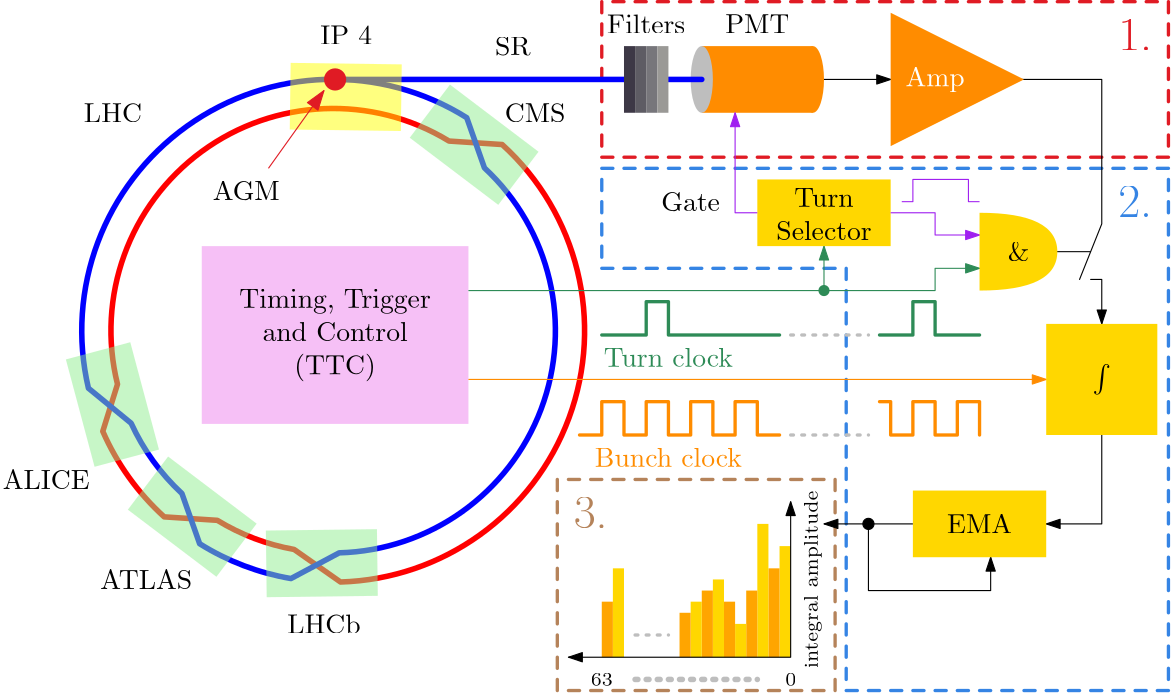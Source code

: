 <?xml version="1.0"?>
<!DOCTYPE ipe SYSTEM "ipe.dtd">
<ipe version="70218" creator="Ipe 7.2.28">
<info created="D:20240316174439" modified="D:20240508163853"/>
<ipestyle name="basic">
<symbol name="arrow/arc(spx)">
<path stroke="sym-stroke" fill="sym-stroke" pen="sym-pen">
0 0 m
-1 0.333 l
-1 -0.333 l
h
</path>
</symbol>
<symbol name="arrow/farc(spx)">
<path stroke="sym-stroke" fill="white" pen="sym-pen">
0 0 m
-1 0.333 l
-1 -0.333 l
h
</path>
</symbol>
<symbol name="arrow/ptarc(spx)">
<path stroke="sym-stroke" fill="sym-stroke" pen="sym-pen">
0 0 m
-1 0.333 l
-0.8 0 l
-1 -0.333 l
h
</path>
</symbol>
<symbol name="arrow/fptarc(spx)">
<path stroke="sym-stroke" fill="white" pen="sym-pen">
0 0 m
-1 0.333 l
-0.8 0 l
-1 -0.333 l
h
</path>
</symbol>
<symbol name="mark/circle(sx)" transformations="translations">
<path fill="sym-stroke">
0.6 0 0 0.6 0 0 e
0.4 0 0 0.4 0 0 e
</path>
</symbol>
<symbol name="mark/disk(sx)" transformations="translations">
<path fill="sym-stroke">
0.6 0 0 0.6 0 0 e
</path>
</symbol>
<symbol name="mark/fdisk(sfx)" transformations="translations">
<group>
<path fill="sym-fill">
0.5 0 0 0.5 0 0 e
</path>
<path fill="sym-stroke" fillrule="eofill">
0.6 0 0 0.6 0 0 e
0.4 0 0 0.4 0 0 e
</path>
</group>
</symbol>
<symbol name="mark/box(sx)" transformations="translations">
<path fill="sym-stroke" fillrule="eofill">
-0.6 -0.6 m
0.6 -0.6 l
0.6 0.6 l
-0.6 0.6 l
h
-0.4 -0.4 m
0.4 -0.4 l
0.4 0.4 l
-0.4 0.4 l
h
</path>
</symbol>
<symbol name="mark/square(sx)" transformations="translations">
<path fill="sym-stroke">
-0.6 -0.6 m
0.6 -0.6 l
0.6 0.6 l
-0.6 0.6 l
h
</path>
</symbol>
<symbol name="mark/fsquare(sfx)" transformations="translations">
<group>
<path fill="sym-fill">
-0.5 -0.5 m
0.5 -0.5 l
0.5 0.5 l
-0.5 0.5 l
h
</path>
<path fill="sym-stroke" fillrule="eofill">
-0.6 -0.6 m
0.6 -0.6 l
0.6 0.6 l
-0.6 0.6 l
h
-0.4 -0.4 m
0.4 -0.4 l
0.4 0.4 l
-0.4 0.4 l
h
</path>
</group>
</symbol>
<symbol name="mark/cross(sx)" transformations="translations">
<group>
<path fill="sym-stroke">
-0.43 -0.57 m
0.57 0.43 l
0.43 0.57 l
-0.57 -0.43 l
h
</path>
<path fill="sym-stroke">
-0.43 0.57 m
0.57 -0.43 l
0.43 -0.57 l
-0.57 0.43 l
h
</path>
</group>
</symbol>
<symbol name="arrow/fnormal(spx)">
<path stroke="sym-stroke" fill="white" pen="sym-pen">
0 0 m
-1 0.333 l
-1 -0.333 l
h
</path>
</symbol>
<symbol name="arrow/pointed(spx)">
<path stroke="sym-stroke" fill="sym-stroke" pen="sym-pen">
0 0 m
-1 0.333 l
-0.8 0 l
-1 -0.333 l
h
</path>
</symbol>
<symbol name="arrow/fpointed(spx)">
<path stroke="sym-stroke" fill="white" pen="sym-pen">
0 0 m
-1 0.333 l
-0.8 0 l
-1 -0.333 l
h
</path>
</symbol>
<symbol name="arrow/linear(spx)">
<path stroke="sym-stroke" pen="sym-pen">
-1 0.333 m
0 0 l
-1 -0.333 l
</path>
</symbol>
<symbol name="arrow/fdouble(spx)">
<path stroke="sym-stroke" fill="white" pen="sym-pen">
0 0 m
-1 0.333 l
-1 -0.333 l
h
-1 0 m
-2 0.333 l
-2 -0.333 l
h
</path>
</symbol>
<symbol name="arrow/double(spx)">
<path stroke="sym-stroke" fill="sym-stroke" pen="sym-pen">
0 0 m
-1 0.333 l
-1 -0.333 l
h
-1 0 m
-2 0.333 l
-2 -0.333 l
h
</path>
</symbol>
<symbol name="arrow/mid-normal(spx)">
<path stroke="sym-stroke" fill="sym-stroke" pen="sym-pen">
0.5 0 m
-0.5 0.333 l
-0.5 -0.333 l
h
</path>
</symbol>
<symbol name="arrow/mid-fnormal(spx)">
<path stroke="sym-stroke" fill="white" pen="sym-pen">
0.5 0 m
-0.5 0.333 l
-0.5 -0.333 l
h
</path>
</symbol>
<symbol name="arrow/mid-pointed(spx)">
<path stroke="sym-stroke" fill="sym-stroke" pen="sym-pen">
0.5 0 m
-0.5 0.333 l
-0.3 0 l
-0.5 -0.333 l
h
</path>
</symbol>
<symbol name="arrow/mid-fpointed(spx)">
<path stroke="sym-stroke" fill="white" pen="sym-pen">
0.5 0 m
-0.5 0.333 l
-0.3 0 l
-0.5 -0.333 l
h
</path>
</symbol>
<symbol name="arrow/mid-double(spx)">
<path stroke="sym-stroke" fill="sym-stroke" pen="sym-pen">
1 0 m
0 0.333 l
0 -0.333 l
h
0 0 m
-1 0.333 l
-1 -0.333 l
h
</path>
</symbol>
<symbol name="arrow/mid-fdouble(spx)">
<path stroke="sym-stroke" fill="white" pen="sym-pen">
1 0 m
0 0.333 l
0 -0.333 l
h
0 0 m
-1 0.333 l
-1 -0.333 l
h
</path>
</symbol>
<anglesize name="22.5 deg" value="22.5"/>
<anglesize name="30 deg" value="30"/>
<anglesize name="45 deg" value="45"/>
<anglesize name="60 deg" value="60"/>
<anglesize name="90 deg" value="90"/>
<arrowsize name="large" value="10"/>
<arrowsize name="small" value="5"/>
<arrowsize name="tiny" value="3"/>
<color name="blue" value="0 0 1"/>
<color name="brown" value="0.647 0.165 0.165"/>
<color name="darkblue" value="0 0 0.545"/>
<color name="darkcyan" value="0 0.545 0.545"/>
<color name="darkgray" value="0.663"/>
<color name="darkgreen" value="0 0.392 0"/>
<color name="darkmagenta" value="0.545 0 0.545"/>
<color name="darkorange" value="1 0.549 0"/>
<color name="darkred" value="0.545 0 0"/>
<color name="gold" value="1 0.843 0"/>
<color name="gray" value="0.745"/>
<color name="green" value="0 1 0"/>
<color name="lightblue" value="0.678 0.847 0.902"/>
<color name="lightcyan" value="0.878 1 1"/>
<color name="lightgray" value="0.827"/>
<color name="lightgreen" value="0.565 0.933 0.565"/>
<color name="lightyellow" value="1 1 0.878"/>
<color name="navy" value="0 0 0.502"/>
<color name="orange" value="1 0.647 0"/>
<color name="pink" value="1 0.753 0.796"/>
<color name="purple" value="0.627 0.125 0.941"/>
<color name="red" value="1 0 0"/>
<color name="seagreen" value="0.18 0.545 0.341"/>
<color name="turquoise" value="0.251 0.878 0.816"/>
<color name="violet" value="0.933 0.51 0.933"/>
<color name="yellow" value="1 1 0"/>
<dashstyle name="dash dot dotted" value="[4 2 1 2 1 2] 0"/>
<dashstyle name="dash dotted" value="[4 2 1 2] 0"/>
<dashstyle name="dashed" value="[4] 0"/>
<dashstyle name="dotted" value="[1 3] 0"/>
<gridsize name="10 pts (~3.5 mm)" value="10"/>
<gridsize name="14 pts (~5 mm)" value="14"/>
<gridsize name="16 pts (~6 mm)" value="16"/>
<gridsize name="20 pts (~7 mm)" value="20"/>
<gridsize name="28 pts (~10 mm)" value="28"/>
<gridsize name="32 pts (~12 mm)" value="32"/>
<gridsize name="4 pts" value="4"/>
<gridsize name="56 pts (~20 mm)" value="56"/>
<gridsize name="8 pts (~3 mm)" value="8"/>
<opacity name="10%" value="0.1"/>
<opacity name="30%" value="0.3"/>
<opacity name="50%" value="0.5"/>
<opacity name="75%" value="0.75"/>
<pen name="fat" value="1.2"/>
<pen name="heavier" value="0.8"/>
<pen name="ultrafat" value="2"/>
<symbolsize name="large" value="5"/>
<symbolsize name="small" value="2"/>
<symbolsize name="tiny" value="1.1"/>
<textsize name="Huge" value="\Huge"/>
<textsize name="LARGE" value="\LARGE"/>
<textsize name="Large" value="\Large"/>
<textsize name="footnote" value="\footnotesize"/>
<textsize name="huge" value="\huge"/>
<textsize name="large" value="\large"/>
<textsize name="script" value="\scriptsize"/>
<textsize name="small" value="\small"/>
<textsize name="tiny" value="\tiny"/>
<textstyle name="center" begin="\begin{center}" end="\end{center}"/>
<textstyle name="item" begin="\begin{itemize}\item{}" end="\end{itemize}"/>
<textstyle name="itemize" begin="\begin{itemize}" end="\end{itemize}"/>
<tiling name="falling" angle="-60" step="4" width="1"/>
<tiling name="rising" angle="30" step="4" width="1"/>
</ipestyle>
<page>
<layer name="alpha"/>
<view layers="alpha" active="alpha"/>
<path layer="alpha" stroke="0.878 0.106 0.141" dash="dashed" pen="fat" cap="1" join="1">
224 824 m
224 768 l
428 768 l
428 824 l
h
</path>
<path stroke="0.208 0.518 0.894" dash="dashed" pen="fat" cap="1" join="1">
224 764 m
428 764 l
428 576 l
312 576 l
312 728 l
224 728 l
224 764 l
</path>
<path stroke="0.71 0.514 0.353" dash="dashed" pen="fat" cap="1" join="1">
208 652 m
208 576 l
308 576 l
308 652 l
h
</path>
<path matrix="1 0 0 1 8 0" stroke="seagreen" arrow="normal/small">
296 720 m
296 736 l
</path>
<path stroke="black" cap="1" join="1" rarrow="normal/small">
404 708 m
404 724 l
400 724 l
</path>
<path stroke="black" cap="1" join="1">
396 724 m
404 744 l
404 796 l
368 796 l
400 734 m
388 734 l
</path>
<path matrix="1 0 0 1 0 16" stroke="black" arrow="normal/small">
320 620 m
320 596 l
364 596 l
364 608 l
</path>
<path stroke="black" rarrow="normal/small">
384 636 m
404 636 l
404 668 l
</path>
<path matrix="1 0 0 1 24 0" stroke="black" arrow="normal/small">
276 796 m
304 796 l
</path>
<path matrix="1 0 0 1 28 0" fill="darkorange">
4 0 0 12 272 796 e
</path>
<path matrix="1 0 0 1 28 0" fill="darkorange">
272 808 m
232 808 l
232 784 l
272 784 l
</path>
<path matrix="0.333333 0 0 1 169.333 12" fill="gray">
12 0 0 12 272 784 e
</path>
<path stroke="blue" pen="ultrafat" cap="1" join="1">
128 796 m
232 796 l
</path>
<path matrix="0.796981 -0.604004 0.604004 0.796981 -399.923 221.786" stroke="red" pen="ultrafat">
136 624.401 m
120 613.845 l
90.5097 0 0 -90.5097 128 704 83.7736 625.031 a
77.7506 641.751 l
80 0 0 -80 128 704 120 783.599 a
136 794.155 l
90.5097 0 0 -90.5097 128 704 184.754 633.495 a
164.357 632.739 l
80 0 0 -80 128 704 136 624.401 a
h
</path>
<path matrix="0.796981 -0.604004 0.604004 0.796981 -399.923 221.786" stroke="blue" pen="ultrafat">
120 624.401 m
136 613.845 l
90.5097 0 0 90.5097 128 704 169.775 623.708 a
178.025 641.57 l
80 0 0 80 128 704 136 783.599 a
120 794.155 l
90.5097 0 0 90.5097 128 704 70.2819 634.282 a
90.1431 633.524 l
80 0 0 80 128 704 120 624.401 a
h
</path>
<path matrix="0.999908 -0.013539 0.013539 0.999908 6.04311 67.3337" fill="yellow" opacity="50%" stroke-opacity="opaque">
96 736 m
96 712 l
136 712 l
136 736 l
h
</path>
<path matrix="1 0 0 1 24 4" fill="darkorange">
304 816 m
304 768 l
352 792 l
304 816 l
</path>
<path matrix="1.5 0 0 1.33333 -64 -245.333" fill="violet" opacity="50%" stroke-opacity="opaque">
96 736 m
96 688 l
160 688 l
160 736 l
h
</path>
<text matrix="1 0 0 1 16 -12" transformations="translations" pos="112 716" stroke="black" type="minipage" width="87.028" height="19.079" depth="14.13" halign="center" valign="center">\center
Timing, Trigger \\
and Control\\
(TTC)</text>
<path matrix="0.825397 0 0 1 43.9365 -24" stroke="darkorange" arrow="normal/small">
160 712 m
412 712 l
</path>
<text matrix="1 0 0 1 -16 -44" transformations="translations" pos="264 740" stroke="seagreen" type="label" width="46.52" height="6.918" depth="0" halign="center" valign="center">Turn clock</text>
<text matrix="1 0 0 1 -20 -44" transformations="translations" pos="268 704" stroke="darkorange" type="label" width="52.996" height="6.918" depth="0" halign="center" valign="center">Bunch clock</text>
<text matrix="1 0 0 1 32 0" transformations="translations" pos="312 796" stroke="white" type="label" width="21.309" height="6.815" depth="1.93" halign="center" valign="center">Amp</text>
<text matrix="1 0 0 1 40 -8" transformations="translations" pos="240 824" stroke="black" type="label" width="23.108" height="6.808" depth="0" halign="center" valign="center">PMT</text>
<text matrix="1 0 0 1 4 -8" transformations="translations" pos="44 792" stroke="black" type="label" width="20.894" height="6.808" depth="0" halign="center" valign="center">LHC</text>
<text matrix="1 0 0 1 12 0" transformations="translations" pos="120 812" stroke="black" type="label" width="18.68" height="6.808" depth="0" halign="center" valign="center">IP 4</text>
<text matrix="1 0 0 1 -4 8" transformations="translations" pos="204 776" stroke="black" type="label" width="21.863" height="6.808" depth="0" halign="center" valign="center">CMS</text>
<path matrix="1 0 0 1 0 -20" stroke="seagreen" pen="fat" cap="1" join="1">
224 724 m
240 724 l
240 736 l
248 736 l
248 724 l
288 724 l
</path>
<text matrix="1 0 0 1 12 -28" transformations="translations" pos="12 680" stroke="black" type="label" width="31.272" height="6.808" depth="0" halign="center" valign="center">ALICE</text>
<text matrix="1 0 0 1 20 -8" transformations="translations" pos="40 624" stroke="black" type="label" width="33.07" height="6.808" depth="0" halign="center" valign="center">ATLAS</text>
<text matrix="1 0 0 1 8 0" transformations="translations" pos="116 600" stroke="black" type="label" width="26.429" height="6.918" depth="0" halign="center" valign="center">LHCb</text>
<path matrix="1.09091 0 0 0.857143 -69.0909 101.714" fill="gold">
320 768 m
320 740 l
364 740 l
364 768 l
h
</path>
<path stroke="purple" arrow="normal/small">
280 748 m
272 748 l
272 784 l
</path>
<text matrix="1 0 0 1 304 440" transformations="translations" pos="0 307.572" stroke="black" type="minipage" width="36.213" height="11.873" depth="6.89" halign="center" valign="center">\center
Turn\\
Selector</text>
<path stroke="purple" arrow="normal/small">
328 748 m
344 748 l
344 740 l
360 740 l
</path>
<path stroke="seagreen" rarrow="normal/small">
360 728 m
344 728 l
344 720 l
176 720 l
</path>
<path stroke="gray" dash="dotted" pen="fat" cap="1" join="1">
292 704 m
320 704 l
</path>
<path matrix="1 0 0 1 -8 0" stroke="seagreen" pen="fat" cap="1" join="1">
332 704 m
344 704 l
344 716 l
352 716 l
352 704 l
368 704 l
</path>
<path stroke="purple">
332 752 m
336 752 l
336 760 l
356 760 l
356 752 l
360 752 l
</path>
<path matrix="1 0 0 1 -4 0" stroke="darkorange" pen="fat" cap="1" join="1">
328 680 m
332 680 l
332 668 l
340 668 l
340 680 l
348 680 l
348 668 l
356 668 l
356 680 l
364 680 l
364 668 l
</path>
<path stroke="gray" dash="dotted" pen="fat" cap="1" opacity="75%" stroke-opacity="opaque">
292 668 m
320 668 l
</path>
<text matrix="1 0 0 1 20 -16" transformations="translations" pos="236 768" stroke="black" type="label" width="21.101" height="6.808" depth="0" halign="center" valign="center">Gate</text>
<path matrix="0.923077 0 0 0.857143 22.1538 89.1429" fill="gold">
340 652 m
340 624 l
392 624 l
392 652 l
h
</path>
<text matrix="1 0 0 1 4 -4" transformations="translations" pos="356 640" stroke="black" type="label" width="23.385" height="6.808" depth="0" halign="center" valign="center">EMA</text>
<path matrix="1 0 0 1 0 16" stroke="black" arrow="normal/small">
336 620 m
304 620 l
</path>
<path matrix="1 0 0 1 -96 -96" stroke="black" fill="black">
2 0 0 2 416 732 e
</path>
<path matrix="1 0 0 1 -8 -12" fill="gold">
300 600 m
300 640 l
296 640 l
296 600 l
h
</path>
<path matrix="1 0 0 1 -8 -12" fill="orange">
292 600 m
292 632 l
296 632 l
296 600 l
h
</path>
<path matrix="1 0 0 1 -8 -12" fill="gold">
288 600 m
288 648 l
292 648 l
292 600 l
h
</path>
<path matrix="1 0 0 1 -8 -12" fill="orange">
288 600 m
288 624 l
284 624 l
284 600 l
h
</path>
<path matrix="1 0 0 1 -8 -12" fill="gold">
284 600 m
284 612 l
280 612 l
280 600 l
h
</path>
<path matrix="1 0 0 1 -8 -12" fill="orange">
280 600 m
280 620 l
276 620 l
276 600 l
h
</path>
<path matrix="1 0 0 1 -8 -12" fill="gold">
276 600 m
276 628 l
272 628 l
272 600 l
h
</path>
<path matrix="1 0 0 1 -8 -12" fill="orange">
272 600 m
272 624 l
268 624 l
268 600 l
h
</path>
<path matrix="1 0 0 1 -8 -12" fill="gold">
268 600 m
268 620 l
264 620 l
264 600 l
h
</path>
<path matrix="1 0 0 1 -8 -12" fill="orange">
264 600 m
264 616 l
260 616 l
260 600 l
h
</path>
<path matrix="1 0 0 1 -8 -12" fill="gold">
240 600 m
240 632 l
236 632 l
236 600 l
h
</path>
<path matrix="1 0 0 1 -8 -12" fill="orange">
236 600 m
236 620 l
232 620 l
232 600 l
h
</path>
<text matrix="1 0 0 1 -8 -16" transformations="translations" pos="232 596" stroke="black" type="label" width="7.942" height="4.494" depth="0" halign="center" valign="center" size="script">63</text>
<text matrix="1 0 0 1 60 -16" transformations="translations" pos="232 596" stroke="black" type="label" width="3.971" height="4.494" depth="0" halign="center" valign="center" size="script">0</text>
<path matrix="1 0 0 1 -8 -12" stroke="gray" dash="dotted" pen="ultrafat" cap="1" join="1">
244 592 m
288 592 l
</path>
<path matrix="1 0 0 1 -12 -4" stroke="black" arrow="normal/small" rarrow="normal/small">
304 648 m
304 592 l
224 592 l
</path>
<path matrix="0.796981 -0.604004 0.604004 0.796981 -351.703 265.545" fill="lightgreen" opacity="50%" stroke-opacity="opaque">
96 736 m
96 712 l
136 712 l
136 736 l
h
</path>
<path matrix="0.258269 -0.966073 0.966073 0.258269 -681.562 604.06" fill="lightgreen" opacity="50%" stroke-opacity="opaque">
96 736 m
96 712 l
136 712 l
136 736 l
h
</path>
<path matrix="0.999922 0.0125276 -0.0125276 0.999922 16.2984 -103.546" fill="lightgreen" opacity="50%" stroke-opacity="opaque">
96 736 m
96 712 l
136 712 l
136 736 l
h
</path>
<path matrix="0.796981 -0.604004 0.604004 0.796981 -453.175 131.652" fill="lightgreen" opacity="50%" stroke-opacity="opaque">
96 736 m
96 712 l
136 712 l
136 736 l
h
</path>
<path matrix="1 0 0 1 -8 0" fill="gold">
368 748 m
396 748
396 734 c
396 720
368 720 c
368 732
368 748 c
h
</path>
<path matrix="1 0 0 1 -112 -12" fill="seagreen">
2 0 0 2 416 732 e
</path>
<path stroke="darkorange" pen="fat" cap="1" join="1" opacity="75%" stroke-opacity="opaque">
216 668 m
224 668 l
224 680 l
232 680 l
232 668 l
240 668 l
240 680 l
248 680 l
248 668 l
256 668 l
256 680 l
264 680 l
264 668 l
272 668 l
272 680 l
280 680 l
280 668 l
280 668 l
288 668 l
288 668 l
</path>
<text matrix="1 0 0 1 12 0" transformations="translations" pos="180 808" stroke="black" type="label" width="12.868" height="6.808" depth="0" halign="center" valign="center">SR</text>
<text matrix="1 0 0 1 -6 -2" transformations="translations" pos="380 736" stroke="black" type="label" width="7.749" height="6.918" depth="0" halign="center" valign="center" style="math">\&amp;</text>
<path matrix="1 0 0 1 16 -108" fill="gold">
368 816 m
368 776 l
408 776 l
408 816 l
h
</path>
<text matrix="0 1 -1 0 884 288" transformations="rigid" pos="328 584" stroke="black" type="label" width="63.976" height="4.849" depth="1.35" halign="center" valign="center" size="script">integral amplitude</text>
<path matrix="1 0 0 1 0 -12" stroke="gray" dash="dotted" pen="fat" cap="1" join="1">
236 608 m
248 608 l
</path>
<text matrix="1 0 0 1 12 -112" transformations="translations" pos="392 800" stroke="black" type="label" width="6.642" height="9.12" depth="1.95" halign="center" valign="center" size="Large" style="math">\int</text>
<text matrix="1 0 0 1 4 -4" transformations="translations" pos="412 816" stroke="0.878 0.106 0.141" type="label" width="12.193" height="11.097" depth="0" halign="center" valign="center" size="LARGE">1.</text>
<text matrix="1 0 0 1 4 -64" transformations="translations" pos="412 816" stroke="0.208 0.518 0.894" type="label" width="12.193" height="11.097" depth="0" halign="center" valign="center" size="LARGE">2.</text>
<text matrix="1 0 0 1 -192 -176" transformations="translations" pos="412 816" stroke="0.71 0.514 0.353" type="label" width="12.193" height="11.097" depth="0" halign="center" valign="center" size="LARGE">3.</text>
<path matrix="1 0 0 1.5 60 -440" fill="0.239 0.22 0.275">
172 832 m
172 816 l
176 816 l
176 832 l
h
</path>
<path matrix="1 0 0 1.5 60 -440" fill="0.369 0.361 0.392">
176 832 m
176 816 l
180 816 l
180 832 l
h
</path>
<path matrix="1 0 0 1.5 60 -440" fill="0.467 0.463 0.482">
180 832 m
180 816 l
184 816 l
184 832 l
h
</path>
<path stroke="blue" pen="ultrafat" cap="1">
248 796 m
260 796 l
</path>
<path matrix="1 0 0 1.5 60 -440" fill="0.604 0.6 0.588">
184 832 m
184 816 l
188 816 l
188 832 l
h
</path>
<text matrix="1 0 0 1 8 -4" transformations="translations" pos="232 820" stroke="0" type="label" width="28.172" height="6.918" depth="0" halign="center" valign="center">Filters</text>
<path fill="0.878 0.106 0.141">
4 0 0 4 128 796 e
</path>
<text matrix="1 0 0 1 -24 -56" transformations="translations" pos="120 812" stroke="black" type="label" width="24.146" height="6.808" depth="0" halign="center" valign="center">AGM</text>
<path stroke="0.878 0.106 0.141" arrow="normal/normal">
104 764 m
124 792 l
</path>
</page>
</ipe>
